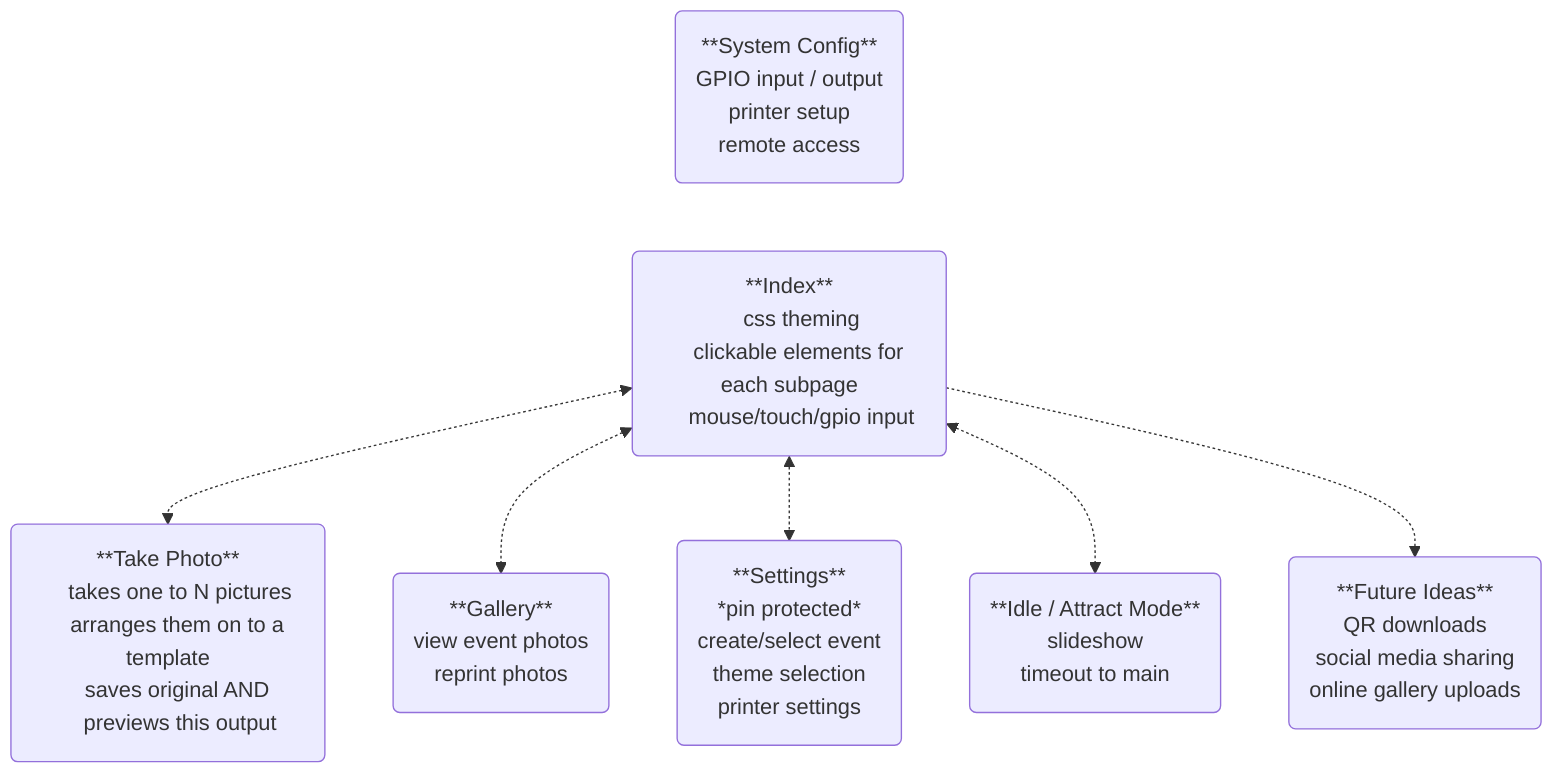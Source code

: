 flowchart TD

a(
    **Index**
    css theming
    clickable elements for each subpage
    mouse/touch/gpio input
)

b(
    **Take Photo**
    takes one to N pictures
    arranges them on to a template
    saves original AND 
    previews this output
)

c(
    **Gallery**
    view event photos
    reprint photos
)

d(
    **Settings**
    *pin protected*
    create/select event
    theme selection
    printer settings
)

e(
    **System Config**
    GPIO input / output
    printer setup
    remote access
)

g(
    **Idle / Attract Mode**
    slideshow
    timeout to main
)
f(
    **Future Ideas**
    QR downloads
    social media sharing
    online gallery uploads
)
e ~~~ a
a <-.-> b & c & d & g
a -.-> f